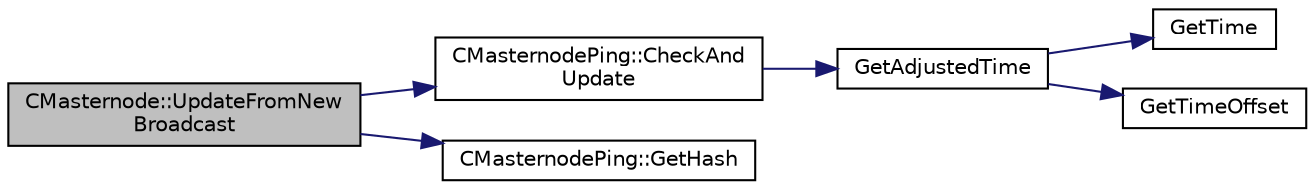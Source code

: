 digraph "CMasternode::UpdateFromNewBroadcast"
{
  edge [fontname="Helvetica",fontsize="10",labelfontname="Helvetica",labelfontsize="10"];
  node [fontname="Helvetica",fontsize="10",shape=record];
  rankdir="LR";
  Node265 [label="CMasternode::UpdateFromNew\lBroadcast",height=0.2,width=0.4,color="black", fillcolor="grey75", style="filled", fontcolor="black"];
  Node265 -> Node266 [color="midnightblue",fontsize="10",style="solid",fontname="Helvetica"];
  Node266 [label="CMasternodePing::CheckAnd\lUpdate",height=0.2,width=0.4,color="black", fillcolor="white", style="filled",URL="$class_c_masternode_ping.html#a24181eca6ed6d01d8260bf0ed35435eb"];
  Node266 -> Node267 [color="midnightblue",fontsize="10",style="solid",fontname="Helvetica"];
  Node267 [label="GetAdjustedTime",height=0.2,width=0.4,color="black", fillcolor="white", style="filled",URL="$timedata_8cpp.html#a09f81b9c7650f898cf3cf305b87547e6"];
  Node267 -> Node268 [color="midnightblue",fontsize="10",style="solid",fontname="Helvetica"];
  Node268 [label="GetTime",height=0.2,width=0.4,color="black", fillcolor="white", style="filled",URL="$utiltime_8cpp.html#a46fac5fba8ba905b5f9acb364f5d8c6f",tooltip="For unit testing. "];
  Node267 -> Node269 [color="midnightblue",fontsize="10",style="solid",fontname="Helvetica"];
  Node269 [label="GetTimeOffset",height=0.2,width=0.4,color="black", fillcolor="white", style="filled",URL="$timedata_8cpp.html#a50ca5344c75631267633f15cfe5e983e",tooltip="\"Never go to sea with two chronometers; take one or three.\" Our three time sources are: ..."];
  Node265 -> Node270 [color="midnightblue",fontsize="10",style="solid",fontname="Helvetica"];
  Node270 [label="CMasternodePing::GetHash",height=0.2,width=0.4,color="black", fillcolor="white", style="filled",URL="$class_c_masternode_ping.html#a3aff56c6fc3ff76363d4e527db6a812e"];
}
